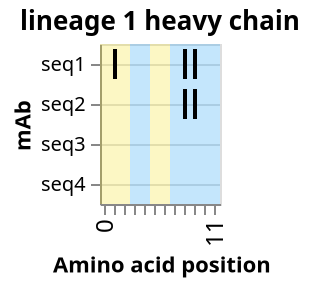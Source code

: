 {
  "config": {
    "view": {
      "continuousWidth": 400,
      "continuousHeight": 300
    }
  },
  "layer": [
    {
      "data": {
        "name": "data-59b93b0351ba0b41273b8a2f937c8473"
      },
      "mark": {
        "type": "rect",
        "color": "#169cf5",
        "opacity": 0.25
      },
      "encoding": {
        "x": {
          "type": "ordinal",
          "field": "position"
        }
      },
      "width": {
        "step": 5
      }
    },
    {
      "data": {
        "name": "data-a6e2272690eaed6b036d181eb0f59825"
      },
      "mark": {
        "type": "rect",
        "color": "#f5e216",
        "opacity": 0.25
      },
      "encoding": {
        "x": {
          "type": "ordinal",
          "field": "position"
        }
      },
      "width": {
        "step": 5
      }
    },
    {
      "data": {
        "name": "data-ea34d3555056ba8f1d2aad02c01ddd71"
      },
      "mark": {
        "type": "tick",
        "opacity": 1,
        "thickness": 2
      },
      "encoding": {
        "color": {
          "type": "nominal",
          "field": "real_mut",
          "legend": null,
          "scale": {
            "domain": [
              true,
              false
            ],
            "range": [
              "black",
              "transparent"
            ]
          }
        },
        "x": {
          "type": "ordinal",
          "axis": {
            "grid": false,
            "labelFontSize": 12,
            "labelOverlap": "parity",
            "labelSeparation": 10
          },
          "field": "position",
          "title": "Amino acid position"
        },
        "y": {
          "type": "nominal",
          "axis": {
            "grid": true,
            "labels": true,
            "orient": "left",
            "title": "mAb"
          },
          "field": "seq_id",
          "sort": [
            "seq1",
            "seq2",
            "seq3",
            "seq4"
          ],
          "title": "sequence"
        }
      },
      "title": "lineage 1 heavy chain",
      "width": {
        "step": 5
      }
    }
  ],
  "$schema": "https://vega.github.io/schema/vega-lite/v5.json",
  "datasets": {
    "data-59b93b0351ba0b41273b8a2f937c8473": [
      {
        "type": "naive",
        "index": 0,
        "seq_id": "seq1",
        "position": 3,
        "mut_from": "G",
        "mut_to": "G",
        "region": "Framework",
        "framework": true,
        "radical": false,
        "real_mut": false
      },
      {
        "type": "naive",
        "index": 0,
        "seq_id": "seq1",
        "position": 4,
        "mut_from": "A",
        "mut_to": "A",
        "region": "Framework",
        "framework": true,
        "radical": false,
        "real_mut": false
      },
      {
        "type": "naive",
        "index": 0,
        "seq_id": "seq1",
        "position": 7,
        "mut_from": "G",
        "mut_to": "G",
        "region": "Framework",
        "framework": true,
        "radical": false,
        "real_mut": false
      },
      {
        "type": "naive",
        "index": 0,
        "seq_id": "seq1",
        "position": 8,
        "mut_from": "C",
        "mut_to": "A",
        "region": "Framework",
        "framework": true,
        "radical": true,
        "real_mut": true
      },
      {
        "type": "naive",
        "index": 0,
        "seq_id": "seq1",
        "position": 9,
        "mut_from": "C",
        "mut_to": "T",
        "region": "Framework",
        "framework": true,
        "radical": true,
        "real_mut": true
      },
      {
        "type": "naive",
        "index": 0,
        "seq_id": "seq1",
        "position": 10,
        "mut_from": "C",
        "mut_to": "C",
        "region": "Framework",
        "framework": true,
        "radical": false,
        "real_mut": false
      },
      {
        "type": "naive",
        "index": 0,
        "seq_id": "seq1",
        "position": 11,
        "mut_from": "G",
        "mut_to": "G",
        "region": "Framework",
        "framework": true,
        "radical": false,
        "real_mut": false
      }
    ],
    "data-a6e2272690eaed6b036d181eb0f59825": [
      {
        "type": "naive",
        "index": 0,
        "seq_id": "seq1",
        "position": 0,
        "mut_from": "A",
        "mut_to": "A",
        "region": "CDR",
        "framework": false,
        "radical": false,
        "real_mut": false
      },
      {
        "type": "naive",
        "index": 0,
        "seq_id": "seq1",
        "position": 1,
        "mut_from": "A",
        "mut_to": "T",
        "region": "CDR",
        "framework": false,
        "radical": false,
        "real_mut": true
      },
      {
        "type": "naive",
        "index": 0,
        "seq_id": "seq1",
        "position": 2,
        "mut_from": "C",
        "mut_to": "C",
        "region": "CDR",
        "framework": false,
        "radical": false,
        "real_mut": false
      },
      {
        "type": "naive",
        "index": 0,
        "seq_id": "seq1",
        "position": 5,
        "mut_from": "T",
        "mut_to": "T",
        "region": "CDR",
        "framework": false,
        "radical": false,
        "real_mut": false
      },
      {
        "type": "naive",
        "index": 0,
        "seq_id": "seq1",
        "position": 6,
        "mut_from": "C",
        "mut_to": "C",
        "region": "CDR",
        "framework": false,
        "radical": false,
        "real_mut": false
      }
    ],
    "data-ea34d3555056ba8f1d2aad02c01ddd71": [
      {
        "type": "naive",
        "index": 0,
        "seq_id": "seq1",
        "position": 0,
        "mut_from": "A",
        "mut_to": "A",
        "region": "CDR",
        "framework": false,
        "radical": false,
        "real_mut": false
      },
      {
        "type": "naive",
        "index": 0,
        "seq_id": "seq1",
        "position": 1,
        "mut_from": "A",
        "mut_to": "T",
        "region": "CDR",
        "framework": false,
        "radical": false,
        "real_mut": true
      },
      {
        "type": "naive",
        "index": 0,
        "seq_id": "seq1",
        "position": 2,
        "mut_from": "C",
        "mut_to": "C",
        "region": "CDR",
        "framework": false,
        "radical": false,
        "real_mut": false
      },
      {
        "type": "naive",
        "index": 0,
        "seq_id": "seq1",
        "position": 3,
        "mut_from": "G",
        "mut_to": "G",
        "region": "Framework",
        "framework": true,
        "radical": false,
        "real_mut": false
      },
      {
        "type": "naive",
        "index": 0,
        "seq_id": "seq1",
        "position": 4,
        "mut_from": "A",
        "mut_to": "A",
        "region": "Framework",
        "framework": true,
        "radical": false,
        "real_mut": false
      },
      {
        "type": "naive",
        "index": 0,
        "seq_id": "seq1",
        "position": 5,
        "mut_from": "T",
        "mut_to": "T",
        "region": "CDR",
        "framework": false,
        "radical": false,
        "real_mut": false
      },
      {
        "type": "naive",
        "index": 0,
        "seq_id": "seq1",
        "position": 6,
        "mut_from": "C",
        "mut_to": "C",
        "region": "CDR",
        "framework": false,
        "radical": false,
        "real_mut": false
      },
      {
        "type": "naive",
        "index": 0,
        "seq_id": "seq1",
        "position": 7,
        "mut_from": "G",
        "mut_to": "G",
        "region": "Framework",
        "framework": true,
        "radical": false,
        "real_mut": false
      },
      {
        "type": "naive",
        "index": 0,
        "seq_id": "seq1",
        "position": 8,
        "mut_from": "C",
        "mut_to": "A",
        "region": "Framework",
        "framework": true,
        "radical": true,
        "real_mut": true
      },
      {
        "type": "naive",
        "index": 0,
        "seq_id": "seq1",
        "position": 9,
        "mut_from": "C",
        "mut_to": "T",
        "region": "Framework",
        "framework": true,
        "radical": true,
        "real_mut": true
      },
      {
        "type": "naive",
        "index": 0,
        "seq_id": "seq1",
        "position": 10,
        "mut_from": "C",
        "mut_to": "C",
        "region": "Framework",
        "framework": true,
        "radical": false,
        "real_mut": false
      },
      {
        "type": "naive",
        "index": 0,
        "seq_id": "seq1",
        "position": 11,
        "mut_from": "G",
        "mut_to": "G",
        "region": "Framework",
        "framework": true,
        "radical": false,
        "real_mut": false
      },
      {
        "type": "lineage_member",
        "index": 1,
        "seq_id": " seq2",
        "position": 0,
        "mut_from": "A",
        "mut_to": "A",
        "region": "CDR",
        "framework": false,
        "radical": false,
        "real_mut": false
      },
      {
        "type": "lineage_member",
        "index": 1,
        "seq_id": " seq2",
        "position": 1,
        "mut_from": "A",
        "mut_to": "A",
        "region": "CDR",
        "framework": false,
        "radical": false,
        "real_mut": false
      },
      {
        "type": "lineage_member",
        "index": 1,
        "seq_id": " seq2",
        "position": 2,
        "mut_from": "C",
        "mut_to": "C",
        "region": "CDR",
        "framework": false,
        "radical": false,
        "real_mut": false
      },
      {
        "type": "lineage_member",
        "index": 1,
        "seq_id": " seq2",
        "position": 3,
        "mut_from": "G",
        "mut_to": "G",
        "region": "Framework",
        "framework": true,
        "radical": false,
        "real_mut": false
      },
      {
        "type": "lineage_member",
        "index": 1,
        "seq_id": " seq2",
        "position": 4,
        "mut_from": "A",
        "mut_to": "A",
        "region": "Framework",
        "framework": true,
        "radical": false,
        "real_mut": false
      },
      {
        "type": "lineage_member",
        "index": 1,
        "seq_id": " seq2",
        "position": 5,
        "mut_from": "T",
        "mut_to": "T",
        "region": "CDR",
        "framework": false,
        "radical": false,
        "real_mut": false
      },
      {
        "type": "lineage_member",
        "index": 1,
        "seq_id": " seq2",
        "position": 6,
        "mut_from": "C",
        "mut_to": "C",
        "region": "CDR",
        "framework": false,
        "radical": false,
        "real_mut": false
      },
      {
        "type": "lineage_member",
        "index": 1,
        "seq_id": " seq2",
        "position": 7,
        "mut_from": "G",
        "mut_to": "G",
        "region": "Framework",
        "framework": true,
        "radical": false,
        "real_mut": false
      },
      {
        "type": "lineage_member",
        "index": 1,
        "seq_id": " seq2",
        "position": 8,
        "mut_from": "C",
        "mut_to": "A",
        "region": "Framework",
        "framework": true,
        "radical": true,
        "real_mut": true
      },
      {
        "type": "lineage_member",
        "index": 1,
        "seq_id": " seq2",
        "position": 9,
        "mut_from": "C",
        "mut_to": "T",
        "region": "Framework",
        "framework": true,
        "radical": true,
        "real_mut": true
      },
      {
        "type": "lineage_member",
        "index": 1,
        "seq_id": " seq2",
        "position": 10,
        "mut_from": "C",
        "mut_to": "C",
        "region": "Framework",
        "framework": true,
        "radical": false,
        "real_mut": false
      },
      {
        "type": "lineage_member",
        "index": 1,
        "seq_id": " seq2",
        "position": 11,
        "mut_from": "G",
        "mut_to": "G",
        "region": "Framework",
        "framework": true,
        "radical": false,
        "real_mut": false
      },
      {
        "type": "lineage_member",
        "index": 2,
        "seq_id": "  seq3",
        "position": 0,
        "mut_from": "A",
        "mut_to": "A",
        "region": "CDR",
        "framework": false,
        "radical": false,
        "real_mut": false
      },
      {
        "type": "lineage_member",
        "index": 2,
        "seq_id": "  seq3",
        "position": 1,
        "mut_from": "A",
        "mut_to": "A",
        "region": "CDR",
        "framework": false,
        "radical": false,
        "real_mut": false
      },
      {
        "type": "lineage_member",
        "index": 2,
        "seq_id": "  seq3",
        "position": 2,
        "mut_from": "C",
        "mut_to": "C",
        "region": "CDR",
        "framework": false,
        "radical": false,
        "real_mut": false
      },
      {
        "type": "lineage_member",
        "index": 2,
        "seq_id": "  seq3",
        "position": 3,
        "mut_from": "G",
        "mut_to": "G",
        "region": "Framework",
        "framework": true,
        "radical": false,
        "real_mut": false
      },
      {
        "type": "lineage_member",
        "index": 2,
        "seq_id": "  seq3",
        "position": 4,
        "mut_from": "A",
        "mut_to": "A",
        "region": "Framework",
        "framework": true,
        "radical": false,
        "real_mut": false
      },
      {
        "type": "lineage_member",
        "index": 2,
        "seq_id": "  seq3",
        "position": 5,
        "mut_from": "T",
        "mut_to": "T",
        "region": "CDR",
        "framework": false,
        "radical": false,
        "real_mut": false
      },
      {
        "type": "lineage_member",
        "index": 2,
        "seq_id": "  seq3",
        "position": 6,
        "mut_from": "C",
        "mut_to": "C",
        "region": "CDR",
        "framework": false,
        "radical": false,
        "real_mut": false
      },
      {
        "type": "lineage_member",
        "index": 2,
        "seq_id": "  seq3",
        "position": 7,
        "mut_from": "G",
        "mut_to": "G",
        "region": "Framework",
        "framework": true,
        "radical": false,
        "real_mut": false
      },
      {
        "type": "lineage_member",
        "index": 2,
        "seq_id": "  seq3",
        "position": 8,
        "mut_from": "C",
        "mut_to": "C",
        "region": "Framework",
        "framework": true,
        "radical": false,
        "real_mut": false
      },
      {
        "type": "lineage_member",
        "index": 2,
        "seq_id": "  seq3",
        "position": 9,
        "mut_from": "C",
        "mut_to": "C",
        "region": "Framework",
        "framework": true,
        "radical": false,
        "real_mut": false
      },
      {
        "type": "lineage_member",
        "index": 2,
        "seq_id": "  seq3",
        "position": 10,
        "mut_from": "C",
        "mut_to": "C",
        "region": "Framework",
        "framework": true,
        "radical": false,
        "real_mut": false
      },
      {
        "type": "lineage_member",
        "index": 2,
        "seq_id": "  seq3",
        "position": 11,
        "mut_from": "G",
        "mut_to": "G",
        "region": "Framework",
        "framework": true,
        "radical": false,
        "real_mut": false
      },
      {
        "type": "lineage_member",
        "index": 3,
        "seq_id": "   seq4",
        "position": 0,
        "mut_from": "A",
        "mut_to": "A",
        "region": "CDR",
        "framework": false,
        "radical": false,
        "real_mut": false
      },
      {
        "type": "lineage_member",
        "index": 3,
        "seq_id": "   seq4",
        "position": 1,
        "mut_from": "A",
        "mut_to": "A",
        "region": "CDR",
        "framework": false,
        "radical": false,
        "real_mut": false
      },
      {
        "type": "lineage_member",
        "index": 3,
        "seq_id": "   seq4",
        "position": 2,
        "mut_from": "C",
        "mut_to": "C",
        "region": "CDR",
        "framework": false,
        "radical": false,
        "real_mut": false
      },
      {
        "type": "lineage_member",
        "index": 3,
        "seq_id": "   seq4",
        "position": 3,
        "mut_from": "G",
        "mut_to": "G",
        "region": "Framework",
        "framework": true,
        "radical": false,
        "real_mut": false
      },
      {
        "type": "lineage_member",
        "index": 3,
        "seq_id": "   seq4",
        "position": 4,
        "mut_from": "A",
        "mut_to": "A",
        "region": "Framework",
        "framework": true,
        "radical": false,
        "real_mut": false
      },
      {
        "type": "lineage_member",
        "index": 3,
        "seq_id": "   seq4",
        "position": 5,
        "mut_from": "T",
        "mut_to": "T",
        "region": "CDR",
        "framework": false,
        "radical": false,
        "real_mut": false
      },
      {
        "type": "lineage_member",
        "index": 3,
        "seq_id": "   seq4",
        "position": 6,
        "mut_from": "C",
        "mut_to": "C",
        "region": "CDR",
        "framework": false,
        "radical": false,
        "real_mut": false
      },
      {
        "type": "lineage_member",
        "index": 3,
        "seq_id": "   seq4",
        "position": 7,
        "mut_from": "G",
        "mut_to": "G",
        "region": "Framework",
        "framework": true,
        "radical": false,
        "real_mut": false
      },
      {
        "type": "lineage_member",
        "index": 3,
        "seq_id": "   seq4",
        "position": 8,
        "mut_from": "C",
        "mut_to": "C",
        "region": "Framework",
        "framework": true,
        "radical": false,
        "real_mut": false
      },
      {
        "type": "lineage_member",
        "index": 3,
        "seq_id": "   seq4",
        "position": 9,
        "mut_from": "C",
        "mut_to": "C",
        "region": "Framework",
        "framework": true,
        "radical": false,
        "real_mut": false
      },
      {
        "type": "lineage_member",
        "index": 3,
        "seq_id": "   seq4",
        "position": 10,
        "mut_from": "C",
        "mut_to": "C",
        "region": "Framework",
        "framework": true,
        "radical": false,
        "real_mut": false
      },
      {
        "type": "lineage_member",
        "index": 3,
        "seq_id": "   seq4",
        "position": 11,
        "mut_from": "G",
        "mut_to": "G",
        "region": "Framework",
        "framework": true,
        "radical": false,
        "real_mut": false
      }
    ]
  }
}